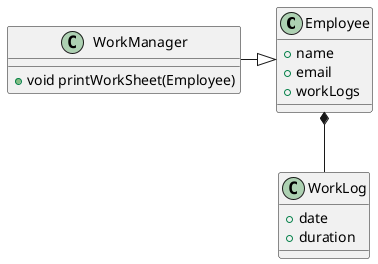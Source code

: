 @startuml

class Employee {
  +name
  +email
  +workLogs
}

class WorkLog{
   +date
   +duration
}

class WorkManager{
     +void printWorkSheet(Employee)
}

Employee  *-down-   WorkLog
Employee <|--left WorkManager

@enduml